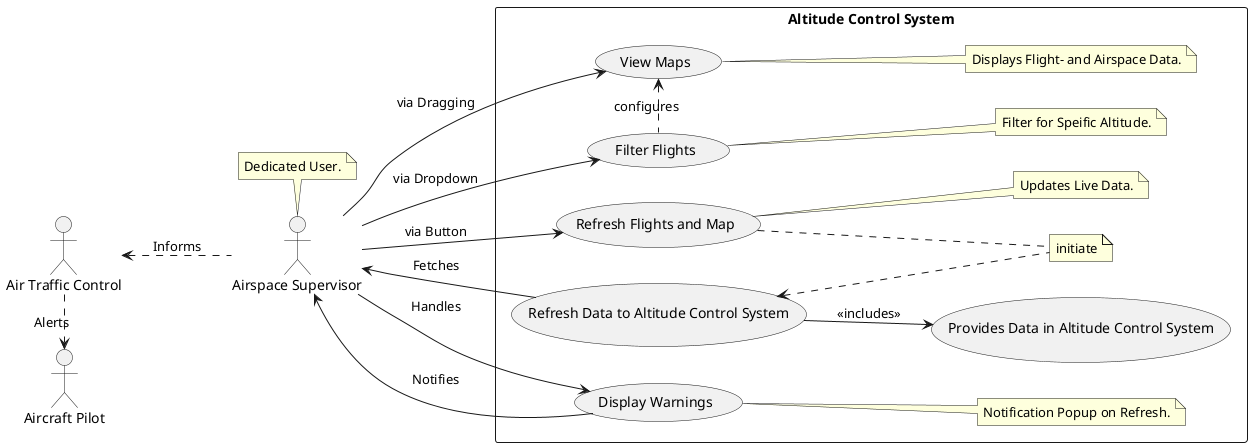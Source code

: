 //UPDATED
@startuml
skinparam packageStyle rectangle
'layout
left to right direction

'actors
actor "Airspace Supervisor" as AS
actor "Air Traffic Control" as ATC
actor "Aircraft Pilot" as Pilot

'system
rectangle "Altitude Control System" {
    usecase "Refresh Data to Altitude Control System" as UC2
    usecase "Provides Data in Altitude Control System" as UC1
    usecase "View Maps" as UC3
    usecase "Display Warnings" as UC4
    usecase "Refresh Flights and Map" as UC5
    usecase "Filter Flights" as UC6
    note right of UC3 : Displays Flight- and Airspace Data.
    note right of UC6 : Filter for Speific Altitude.
    note right of UC5 : Updates Live Data.
    note right of UC4 : Notification Popup on Refresh.
    note "initiate" as N1
    UC2 <.down. N1
   N1 .up. UC5
}

note top of AS : Dedicated User.

AS <-- UC2 : "Fetches"
UC2 --> UC1 : "<<includes>>"
AS --> UC3 : "via Dragging"
AS --> UC4 : "Handles"
UC4 --> AS : "Notifies"
ATC .> Pilot : "Alerts"
ATC <.. AS : "Informs"
AS --> UC6 : "via Dropdown"
AS --> UC5 : "via Button"
UC3 <. UC6 : "configures"
@enduml


// OLD 
@startuml
skinparam packageStyle rectangle
'layout
left to right direction

'actors
actor "Flight Supervisor" as FS
actor "Air Traffic Control" as ATC
actor "Pilot" as Pilot

'system
rectangle "Altitude Control System" {
    usecase "Update Data to Altitude Control System" as UC1
    usecase "Provides Data in Altitude Control System" as UC2
    usecase "Operate Altitude Control System" as UC3
    usecase "Handle Warnings" as UC4
}

FS <-down- UC1 : "Fetches"
UC2 <-up- UC1 : "<<includes>>"
FS -right-> UC3 : "Operates"
FS -right-> UC4 : "Handles Warnings"
UC4 -left-> FS : "Notifies"
ATC -down-> Pilot : "Alerts Pilot"
ATC <-right- FS : "Informs and Alerts"
@enduml